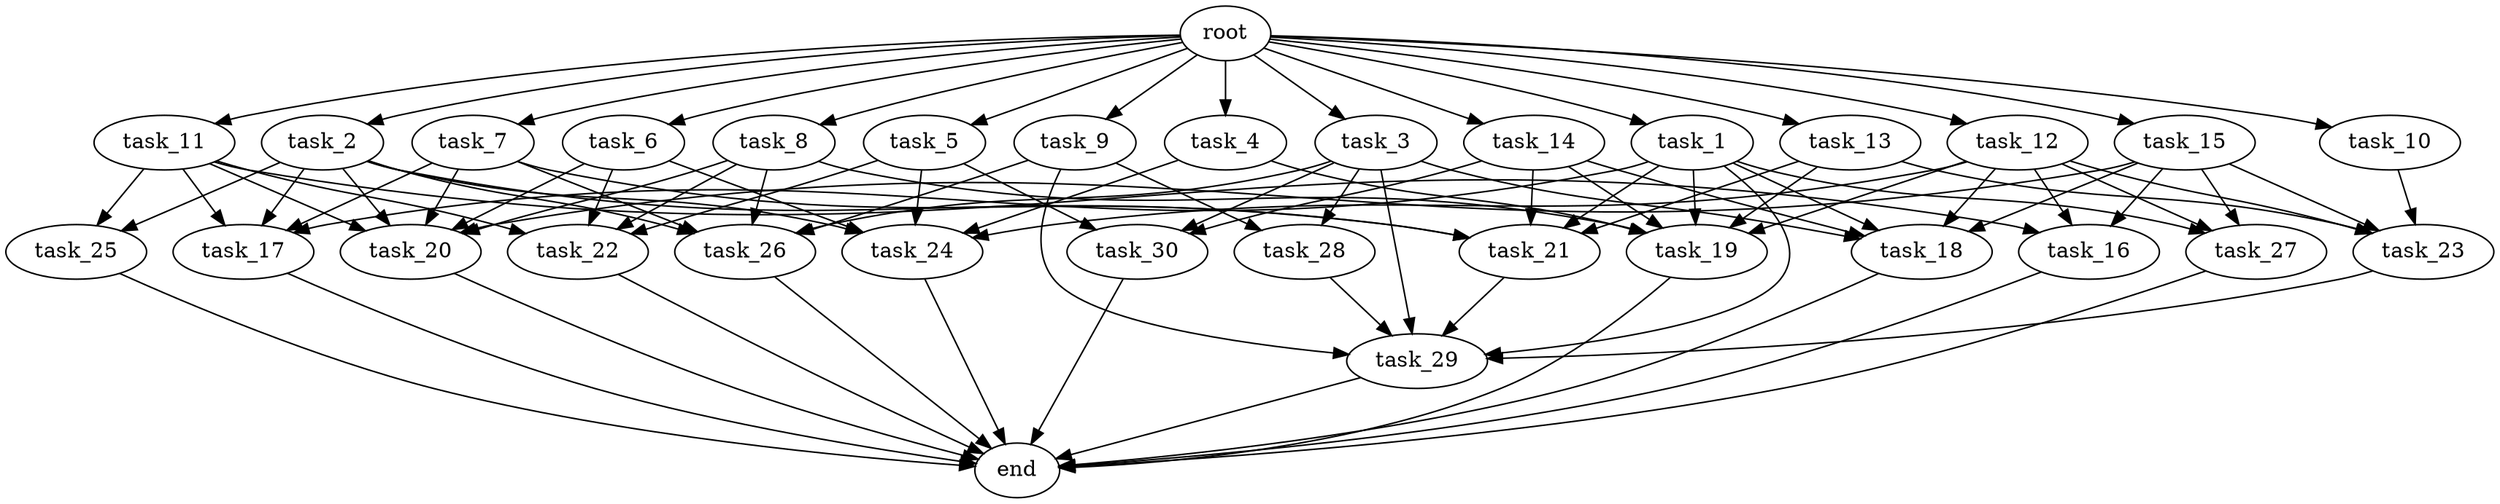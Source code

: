 digraph G {
  root [size="0.000000e+00"];
  task_1 [size="8.569881e+09"];
  task_2 [size="4.892645e+09"];
  task_3 [size="9.956648e+09"];
  task_4 [size="5.916217e+09"];
  task_5 [size="8.370053e+09"];
  task_6 [size="2.792430e+09"];
  task_7 [size="7.300448e+09"];
  task_8 [size="7.362052e+09"];
  task_9 [size="2.467295e+09"];
  task_10 [size="3.273632e+09"];
  task_11 [size="5.795091e+09"];
  task_12 [size="8.918334e+09"];
  task_13 [size="5.918125e+09"];
  task_14 [size="1.490548e+09"];
  task_15 [size="5.737434e+09"];
  task_16 [size="5.177073e+07"];
  task_17 [size="9.801860e+09"];
  task_18 [size="4.015467e+08"];
  task_19 [size="4.707056e+09"];
  task_20 [size="7.686295e+09"];
  task_21 [size="3.371719e+08"];
  task_22 [size="5.311686e+09"];
  task_23 [size="4.793214e+09"];
  task_24 [size="7.980377e+09"];
  task_25 [size="8.213092e+09"];
  task_26 [size="4.524961e+09"];
  task_27 [size="2.405874e+09"];
  task_28 [size="5.585311e+09"];
  task_29 [size="1.252175e+08"];
  task_30 [size="7.318131e+09"];
  end [size="0.000000e+00"];

  root -> task_1 [size="1.000000e-12"];
  root -> task_2 [size="1.000000e-12"];
  root -> task_3 [size="1.000000e-12"];
  root -> task_4 [size="1.000000e-12"];
  root -> task_5 [size="1.000000e-12"];
  root -> task_6 [size="1.000000e-12"];
  root -> task_7 [size="1.000000e-12"];
  root -> task_8 [size="1.000000e-12"];
  root -> task_9 [size="1.000000e-12"];
  root -> task_10 [size="1.000000e-12"];
  root -> task_11 [size="1.000000e-12"];
  root -> task_12 [size="1.000000e-12"];
  root -> task_13 [size="1.000000e-12"];
  root -> task_14 [size="1.000000e-12"];
  root -> task_15 [size="1.000000e-12"];
  task_1 -> task_17 [size="2.450465e+08"];
  task_1 -> task_18 [size="8.030935e+06"];
  task_1 -> task_19 [size="7.845093e+07"];
  task_1 -> task_21 [size="6.743438e+06"];
  task_1 -> task_27 [size="8.019581e+07"];
  task_1 -> task_29 [size="2.086958e+06"];
  task_2 -> task_17 [size="2.450465e+08"];
  task_2 -> task_20 [size="1.281049e+08"];
  task_2 -> task_21 [size="6.743438e+06"];
  task_2 -> task_24 [size="1.596075e+08"];
  task_2 -> task_25 [size="4.106546e+08"];
  task_2 -> task_26 [size="9.049922e+07"];
  task_3 -> task_18 [size="8.030935e+06"];
  task_3 -> task_26 [size="9.049922e+07"];
  task_3 -> task_28 [size="2.792656e+08"];
  task_3 -> task_29 [size="2.086958e+06"];
  task_3 -> task_30 [size="2.439377e+08"];
  task_4 -> task_19 [size="7.845093e+07"];
  task_4 -> task_24 [size="1.596075e+08"];
  task_5 -> task_22 [size="1.327922e+08"];
  task_5 -> task_24 [size="1.596075e+08"];
  task_5 -> task_30 [size="2.439377e+08"];
  task_6 -> task_20 [size="1.281049e+08"];
  task_6 -> task_22 [size="1.327922e+08"];
  task_6 -> task_24 [size="1.596075e+08"];
  task_7 -> task_17 [size="2.450465e+08"];
  task_7 -> task_20 [size="1.281049e+08"];
  task_7 -> task_21 [size="6.743438e+06"];
  task_7 -> task_26 [size="9.049922e+07"];
  task_8 -> task_19 [size="7.845093e+07"];
  task_8 -> task_20 [size="1.281049e+08"];
  task_8 -> task_22 [size="1.327922e+08"];
  task_8 -> task_26 [size="9.049922e+07"];
  task_9 -> task_26 [size="9.049922e+07"];
  task_9 -> task_28 [size="2.792656e+08"];
  task_9 -> task_29 [size="2.086958e+06"];
  task_10 -> task_23 [size="1.198304e+08"];
  task_11 -> task_16 [size="1.725691e+06"];
  task_11 -> task_17 [size="2.450465e+08"];
  task_11 -> task_20 [size="1.281049e+08"];
  task_11 -> task_22 [size="1.327922e+08"];
  task_11 -> task_25 [size="4.106546e+08"];
  task_12 -> task_16 [size="1.725691e+06"];
  task_12 -> task_18 [size="8.030935e+06"];
  task_12 -> task_19 [size="7.845093e+07"];
  task_12 -> task_23 [size="1.198304e+08"];
  task_12 -> task_24 [size="1.596075e+08"];
  task_12 -> task_27 [size="8.019581e+07"];
  task_13 -> task_19 [size="7.845093e+07"];
  task_13 -> task_21 [size="6.743438e+06"];
  task_13 -> task_23 [size="1.198304e+08"];
  task_14 -> task_18 [size="8.030935e+06"];
  task_14 -> task_19 [size="7.845093e+07"];
  task_14 -> task_21 [size="6.743438e+06"];
  task_14 -> task_30 [size="2.439377e+08"];
  task_15 -> task_16 [size="1.725691e+06"];
  task_15 -> task_18 [size="8.030935e+06"];
  task_15 -> task_20 [size="1.281049e+08"];
  task_15 -> task_23 [size="1.198304e+08"];
  task_15 -> task_27 [size="8.019581e+07"];
  task_16 -> end [size="1.000000e-12"];
  task_17 -> end [size="1.000000e-12"];
  task_18 -> end [size="1.000000e-12"];
  task_19 -> end [size="1.000000e-12"];
  task_20 -> end [size="1.000000e-12"];
  task_21 -> task_29 [size="2.086958e+06"];
  task_22 -> end [size="1.000000e-12"];
  task_23 -> task_29 [size="2.086958e+06"];
  task_24 -> end [size="1.000000e-12"];
  task_25 -> end [size="1.000000e-12"];
  task_26 -> end [size="1.000000e-12"];
  task_27 -> end [size="1.000000e-12"];
  task_28 -> task_29 [size="2.086958e+06"];
  task_29 -> end [size="1.000000e-12"];
  task_30 -> end [size="1.000000e-12"];
}
